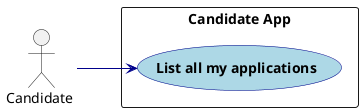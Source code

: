@startuml US_3002_UCD
'https://plantuml.com/use-case-diagram

skinparam usecase {
    BackgroundColor LightBlue
    BorderColor DarkBlue
    ArrowColor DarkBlue
    FontStyle Bold
}

:Candidate : as Candidate


left to right direction

rectangle "Candidate App" as CandidateApp  {
  usecase "List all my applications" as UC1
}
Candidate --> (UC1)


@enduml
